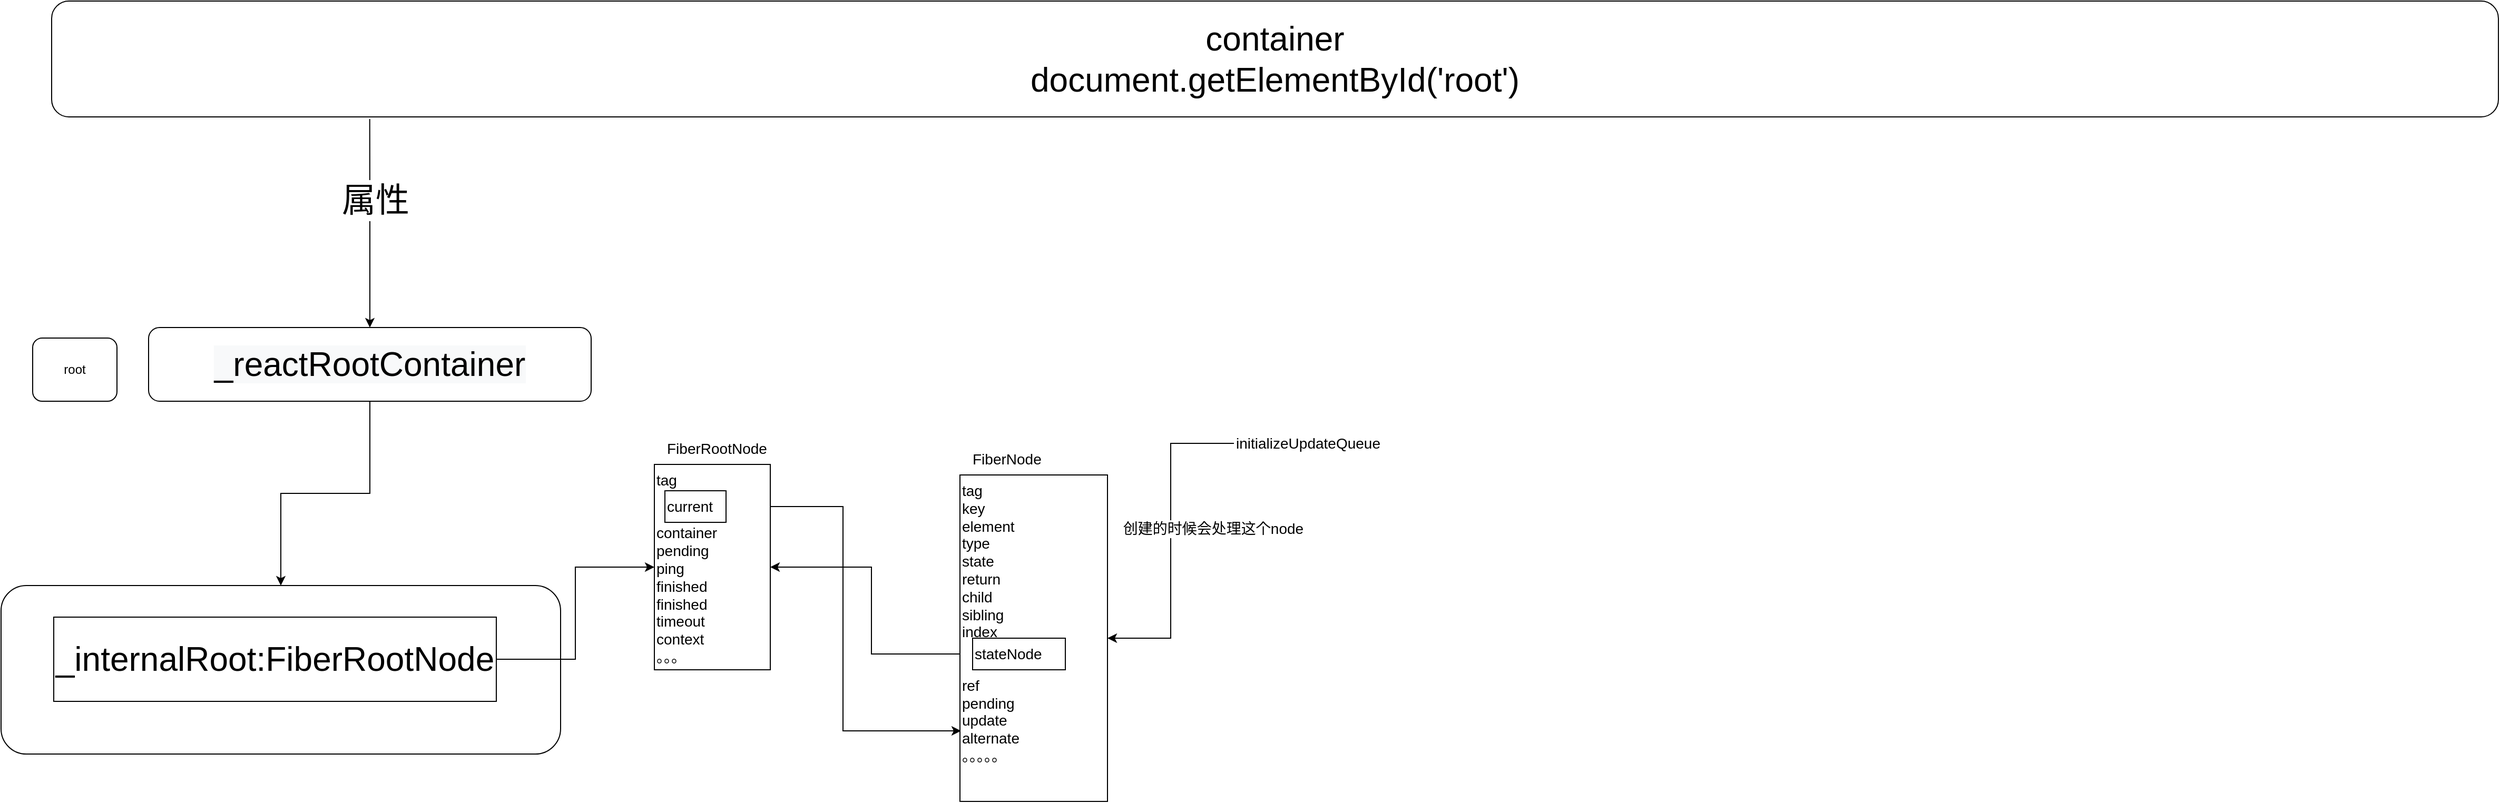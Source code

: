 <mxfile version="12.2.4" pages="1"><diagram id="BQA5KzFVt4PeDRwtEkXe" name="Page-1"><mxGraphModel dx="1413" dy="789" grid="1" gridSize="10" guides="1" tooltips="1" connect="1" arrows="1" fold="1" page="1" pageScale="1" pageWidth="827" pageHeight="1169" math="0" shadow="0"><root><mxCell id="0"/><mxCell id="1" parent="0"/><mxCell id="5" style="edgeStyle=orthogonalEdgeStyle;rounded=0;orthogonalLoop=1;jettySize=auto;html=1;entryX=0.13;entryY=1.018;entryDx=0;entryDy=0;entryPerimeter=0;fontSize=32;startArrow=classic;startFill=1;endArrow=none;endFill=0;" parent="1" source="8" target="3" edge="1"><mxGeometry relative="1" as="geometry"><mxPoint x="170" y="290" as="sourcePoint"/></mxGeometry></mxCell><mxCell id="6" value="&lt;div style=&quot;background-color: rgb(39 , 40 , 34) ; line-height: 17px&quot;&gt;&lt;br&gt;&lt;/div&gt;" style="text;html=1;resizable=0;points=[];align=center;verticalAlign=middle;labelBackgroundColor=#ffffff;fontSize=32;" parent="5" vertex="1" connectable="0"><mxGeometry x="0.25" y="2" relative="1" as="geometry"><mxPoint x="-8" as="offset"/></mxGeometry></mxCell><mxCell id="15" value="属性" style="text;html=1;resizable=0;points=[];align=center;verticalAlign=middle;labelBackgroundColor=#ffffff;fontSize=32;" parent="5" vertex="1" connectable="0"><mxGeometry x="0.228" y="-5" relative="1" as="geometry"><mxPoint as="offset"/></mxGeometry></mxCell><mxCell id="3" value="container&lt;br&gt;&lt;div style=&quot;text-align: center&quot;&gt;&lt;span style=&quot;text-align: left ; white-space: nowrap&quot;&gt;document.getElementById('root')&lt;/span&gt;&lt;/div&gt;" style="rounded=1;whiteSpace=wrap;html=1;fontSize=32;" parent="1" vertex="1"><mxGeometry x="98" y="60" width="2322" height="110" as="geometry"/></mxCell><mxCell id="23" style="edgeStyle=orthogonalEdgeStyle;rounded=0;orthogonalLoop=1;jettySize=auto;html=1;exitX=0.5;exitY=1;exitDx=0;exitDy=0;entryX=0.5;entryY=0;entryDx=0;entryDy=0;" parent="1" source="8" target="11" edge="1"><mxGeometry relative="1" as="geometry"/></mxCell><mxCell id="8" value="&lt;span style=&quot;text-align: left ; background-color: rgb(248 , 249 , 250)&quot;&gt;_reactRootContainer&lt;/span&gt;" style="rounded=1;whiteSpace=wrap;html=1;labelBackgroundColor=#ffffff;fillColor=none;gradientColor=none;fontSize=32;" parent="1" vertex="1"><mxGeometry x="190" y="370" width="420" height="70" as="geometry"/></mxCell><mxCell id="10" value="root" style="rounded=1;whiteSpace=wrap;html=1;" parent="1" vertex="1"><mxGeometry x="80" y="380" width="80" height="60" as="geometry"/></mxCell><mxCell id="34" style="edgeStyle=orthogonalEdgeStyle;rounded=0;orthogonalLoop=1;jettySize=auto;html=1;exitX=1;exitY=0.5;exitDx=0;exitDy=0;fontSize=14;" parent="1" source="24" target="25" edge="1"><mxGeometry relative="1" as="geometry"/></mxCell><mxCell id="31" style="edgeStyle=orthogonalEdgeStyle;rounded=0;orthogonalLoop=1;jettySize=auto;html=1;exitX=1;exitY=0.5;exitDx=0;exitDy=0;entryX=0.007;entryY=0.784;entryDx=0;entryDy=0;entryPerimeter=0;fontSize=14;" parent="1" source="26" target="27" edge="1"><mxGeometry relative="1" as="geometry"/></mxCell><mxCell id="33" style="edgeStyle=orthogonalEdgeStyle;rounded=0;orthogonalLoop=1;jettySize=auto;html=1;exitX=0;exitY=0.5;exitDx=0;exitDy=0;entryX=1;entryY=0.5;entryDx=0;entryDy=0;fontSize=14;" parent="1" source="32" target="25" edge="1"><mxGeometry relative="1" as="geometry"/></mxCell><mxCell id="35" value="" style="group" parent="1" vertex="1" connectable="0"><mxGeometry x="670" y="470" width="130" height="225" as="geometry"/></mxCell><mxCell id="25" value="&lt;div style=&quot;font-size: 14px&quot;&gt;tag&lt;/div&gt;&lt;div style=&quot;font-size: 14px&quot;&gt;&lt;br&gt;&lt;/div&gt;&lt;div style=&quot;font-size: 14px&quot;&gt;&lt;br&gt;&lt;/div&gt;&lt;div style=&quot;font-size: 14px&quot;&gt;container&lt;/div&gt;&lt;div style=&quot;font-size: 14px&quot;&gt;pending&lt;/div&gt;&lt;div style=&quot;font-size: 14px&quot;&gt;ping&lt;/div&gt;&lt;div style=&quot;font-size: 14px&quot;&gt;finished&lt;/div&gt;&lt;div style=&quot;font-size: 14px&quot;&gt;finished&lt;/div&gt;&lt;div style=&quot;font-size: 14px&quot;&gt;timeout&lt;/div&gt;&lt;div style=&quot;font-size: 14px&quot;&gt;context&lt;/div&gt;&lt;div style=&quot;font-size: 14px&quot;&gt;。。。&lt;/div&gt;" style="rounded=0;whiteSpace=wrap;html=1;align=left;verticalAlign=top;fontSize=14;" parent="35" vertex="1"><mxGeometry y="30" width="110" height="195" as="geometry"/></mxCell><mxCell id="26" value="&lt;span style=&quot;white-space: normal;&quot;&gt;current&lt;/span&gt;" style="rounded=0;whiteSpace=wrap;html=1;fontSize=14;align=left;" parent="35" vertex="1"><mxGeometry x="10" y="55" width="58" height="30" as="geometry"/></mxCell><mxCell id="30" value="FiberRootNode" style="text;html=1;fontSize=14;" parent="35" vertex="1"><mxGeometry x="10" width="120" height="30" as="geometry"/></mxCell><mxCell id="36" value="" style="group" parent="1" vertex="1" connectable="0"><mxGeometry x="960" y="480" width="140" height="340" as="geometry"/></mxCell><mxCell id="27" value="&lt;div style=&quot;font-size: 14px&quot;&gt;&lt;div&gt;tag&lt;/div&gt;&lt;div&gt;key&lt;/div&gt;&lt;div&gt;element&lt;/div&gt;&lt;div&gt;type&lt;/div&gt;&lt;div&gt;state&lt;/div&gt;&lt;div&gt;return&lt;/div&gt;&lt;div&gt;child&lt;/div&gt;&lt;div&gt;sibling&lt;/div&gt;&lt;div&gt;index&lt;/div&gt;&lt;div&gt;&lt;br&gt;&lt;/div&gt;&lt;div&gt;&lt;br&gt;&lt;/div&gt;&lt;div&gt;ref&lt;/div&gt;&lt;div&gt;pending&lt;/div&gt;&lt;div&gt;update&lt;/div&gt;&lt;div&gt;alternate&lt;/div&gt;&lt;div&gt;。。。。。&lt;/div&gt;&lt;/div&gt;" style="rounded=0;whiteSpace=wrap;html=1;align=left;verticalAlign=top;fontSize=14;" parent="36" vertex="1"><mxGeometry y="30" width="140" height="310" as="geometry"/></mxCell><mxCell id="29" value="FiberNode" style="text;html=1;fontSize=14;" parent="36" vertex="1"><mxGeometry x="10" width="90" height="30" as="geometry"/></mxCell><mxCell id="32" value="&lt;div&gt;stateNode&lt;/div&gt;" style="rounded=0;whiteSpace=wrap;html=1;fontSize=14;align=left;" parent="36" vertex="1"><mxGeometry x="12" y="185" width="88" height="30" as="geometry"/></mxCell><mxCell id="37" value="" style="group" parent="1" vertex="1" connectable="0"><mxGeometry x="50" y="615" width="531" height="160" as="geometry"/></mxCell><mxCell id="11" value="" style="rounded=1;whiteSpace=wrap;html=1;labelBackgroundColor=#ffffff;fillColor=none;gradientColor=none;fontSize=32;align=left;verticalAlign=top;" parent="37" vertex="1"><mxGeometry width="531" height="160" as="geometry"/></mxCell><mxCell id="24" value="&lt;span style=&quot;font-size: 32px ; text-align: left ; white-space: normal&quot;&gt;_internalRoot:FiberRootNode&lt;/span&gt;" style="rounded=0;whiteSpace=wrap;html=1;" parent="37" vertex="1"><mxGeometry x="50" y="30" width="420" height="80" as="geometry"/></mxCell><mxCell id="39" style="edgeStyle=orthogonalEdgeStyle;rounded=0;orthogonalLoop=1;jettySize=auto;html=1;exitX=0;exitY=0.5;exitDx=0;exitDy=0;entryX=1;entryY=0.5;entryDx=0;entryDy=0;fontSize=14;" parent="1" source="38" target="27" edge="1"><mxGeometry relative="1" as="geometry"/></mxCell><mxCell id="40" value="创建的时候会处理这个node" style="text;html=1;resizable=0;points=[];align=center;verticalAlign=middle;labelBackgroundColor=#ffffff;fontSize=14;" parent="39" vertex="1" connectable="0"><mxGeometry x="-0.475" y="27" relative="1" as="geometry"><mxPoint x="13" y="60.5" as="offset"/></mxGeometry></mxCell><mxCell id="38" value="initializeUpdateQueue" style="text;html=1;fontSize=14;" parent="1" vertex="1"><mxGeometry x="1220" y="465" width="160" height="30" as="geometry"/></mxCell></root></mxGraphModel></diagram></mxfile>
